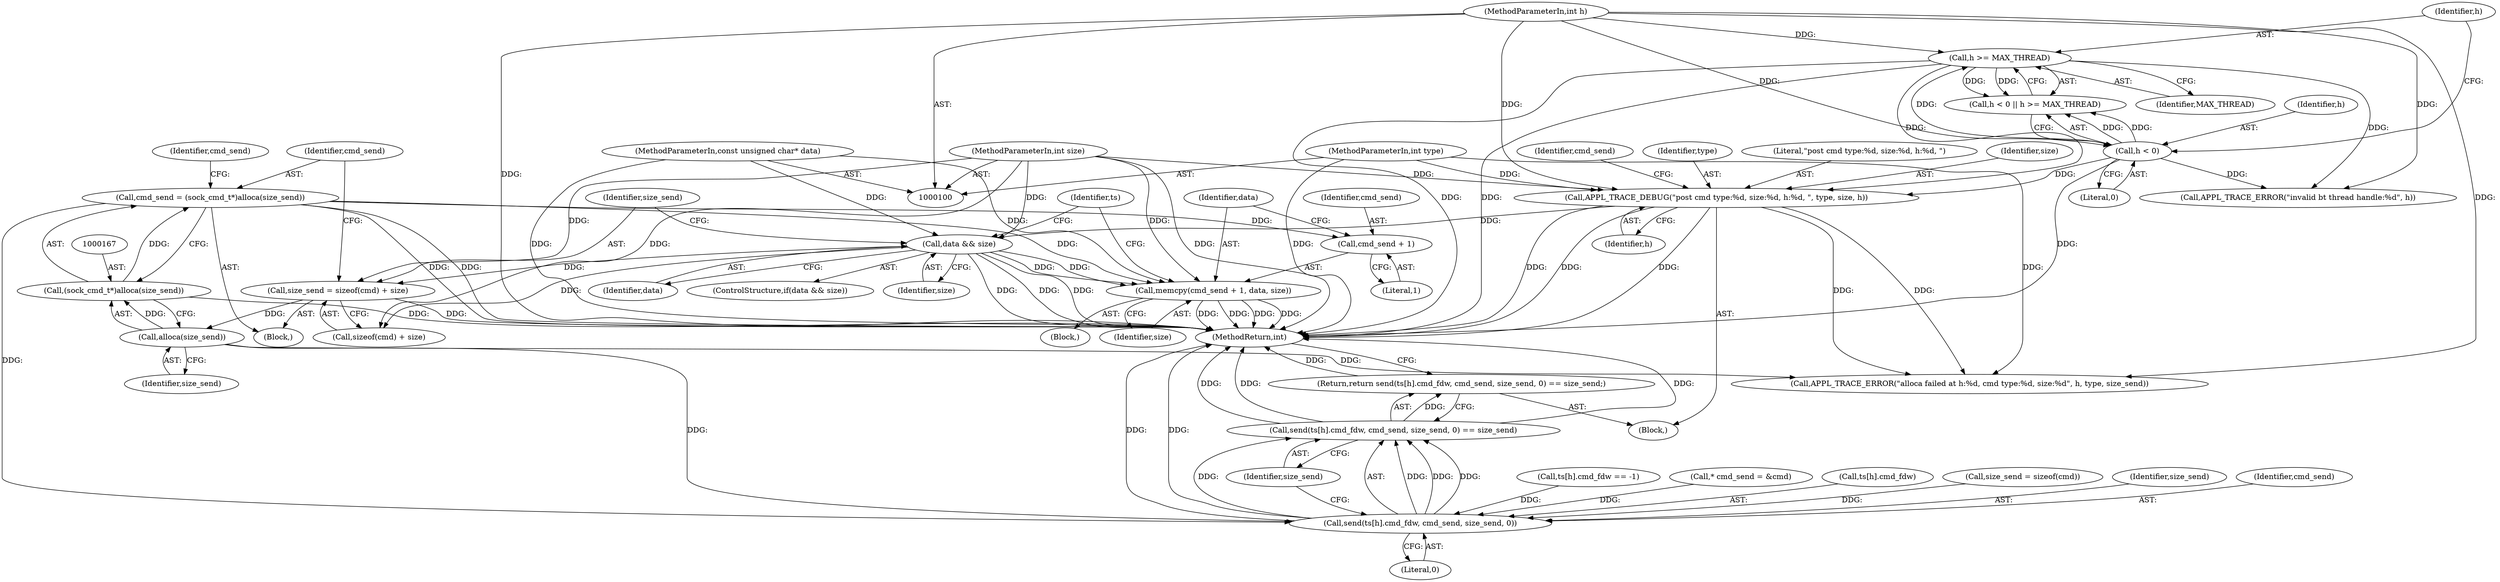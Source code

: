 digraph "1_Android_472271b153c5dc53c28beac55480a8d8434b2d5c_39@pointer" {
"1000164" [label="(Call,cmd_send = (sock_cmd_t*)alloca(size_send))"];
"1000166" [label="(Call,(sock_cmd_t*)alloca(size_send))"];
"1000168" [label="(Call,alloca(size_send))"];
"1000158" [label="(Call,size_send = sizeof(cmd) + size)"];
"1000154" [label="(Call,data && size)"];
"1000103" [label="(MethodParameterIn,const unsigned char* data)"];
"1000138" [label="(Call,APPL_TRACE_DEBUG(\"post cmd type:%d, size:%d, h:%d, \", type, size, h))"];
"1000102" [label="(MethodParameterIn,int type)"];
"1000104" [label="(MethodParameterIn,int size)"];
"1000112" [label="(Call,h >= MAX_THREAD)"];
"1000109" [label="(Call,h < 0)"];
"1000101" [label="(MethodParameterIn,int h)"];
"1000177" [label="(Call,memcpy(cmd_send + 1, data, size))"];
"1000178" [label="(Call,cmd_send + 1)"];
"1000194" [label="(Call,send(ts[h].cmd_fdw, cmd_send, size_send, 0))"];
"1000193" [label="(Call,send(ts[h].cmd_fdw, cmd_send, size_send, 0) == size_send)"];
"1000192" [label="(Return,return send(ts[h].cmd_fdw, cmd_send, size_send, 0) == size_send;)"];
"1000113" [label="(Identifier,h)"];
"1000203" [label="(Identifier,size_send)"];
"1000145" [label="(Identifier,cmd_send)"];
"1000192" [label="(Return,return send(ts[h].cmd_fdw, cmd_send, size_send, 0) == size_send;)"];
"1000172" [label="(Block,)"];
"1000185" [label="(Call,APPL_TRACE_ERROR(\"alloca failed at h:%d, cmd type:%d, size:%d\", h, type, size_send))"];
"1000165" [label="(Identifier,cmd_send)"];
"1000142" [label="(Identifier,h)"];
"1000140" [label="(Identifier,type)"];
"1000193" [label="(Call,send(ts[h].cmd_fdw, cmd_send, size_send, 0) == size_send)"];
"1000155" [label="(Identifier,data)"];
"1000122" [label="(Call,ts[h].cmd_fdw == -1)"];
"1000164" [label="(Call,cmd_send = (sock_cmd_t*)alloca(size_send))"];
"1000197" [label="(Identifier,ts)"];
"1000168" [label="(Call,alloca(size_send))"];
"1000204" [label="(MethodReturn,int)"];
"1000144" [label="(Call,* cmd_send = &cmd)"];
"1000177" [label="(Call,memcpy(cmd_send + 1, data, size))"];
"1000166" [label="(Call,(sock_cmd_t*)alloca(size_send))"];
"1000114" [label="(Identifier,MAX_THREAD)"];
"1000181" [label="(Identifier,data)"];
"1000116" [label="(Call,APPL_TRACE_ERROR(\"invalid bt thread handle:%d\", h))"];
"1000180" [label="(Literal,1)"];
"1000194" [label="(Call,send(ts[h].cmd_fdw, cmd_send, size_send, 0))"];
"1000159" [label="(Identifier,size_send)"];
"1000138" [label="(Call,APPL_TRACE_DEBUG(\"post cmd type:%d, size:%d, h:%d, \", type, size, h))"];
"1000111" [label="(Literal,0)"];
"1000108" [label="(Call,h < 0 || h >= MAX_THREAD)"];
"1000195" [label="(Call,ts[h].cmd_fdw)"];
"1000178" [label="(Call,cmd_send + 1)"];
"1000157" [label="(Block,)"];
"1000109" [label="(Call,h < 0)"];
"1000158" [label="(Call,size_send = sizeof(cmd) + size)"];
"1000139" [label="(Literal,\"post cmd type:%d, size:%d, h:%d, \")"];
"1000106" [label="(Block,)"];
"1000112" [label="(Call,h >= MAX_THREAD)"];
"1000169" [label="(Identifier,size_send)"];
"1000153" [label="(ControlStructure,if(data && size))"];
"1000171" [label="(Identifier,cmd_send)"];
"1000102" [label="(MethodParameterIn,int type)"];
"1000101" [label="(MethodParameterIn,int h)"];
"1000156" [label="(Identifier,size)"];
"1000149" [label="(Call,size_send = sizeof(cmd))"];
"1000179" [label="(Identifier,cmd_send)"];
"1000110" [label="(Identifier,h)"];
"1000141" [label="(Identifier,size)"];
"1000202" [label="(Literal,0)"];
"1000154" [label="(Call,data && size)"];
"1000104" [label="(MethodParameterIn,int size)"];
"1000160" [label="(Call,sizeof(cmd) + size)"];
"1000201" [label="(Identifier,size_send)"];
"1000200" [label="(Identifier,cmd_send)"];
"1000103" [label="(MethodParameterIn,const unsigned char* data)"];
"1000182" [label="(Identifier,size)"];
"1000164" -> "1000157"  [label="AST: "];
"1000164" -> "1000166"  [label="CFG: "];
"1000165" -> "1000164"  [label="AST: "];
"1000166" -> "1000164"  [label="AST: "];
"1000171" -> "1000164"  [label="CFG: "];
"1000164" -> "1000204"  [label="DDG: "];
"1000164" -> "1000204"  [label="DDG: "];
"1000166" -> "1000164"  [label="DDG: "];
"1000164" -> "1000177"  [label="DDG: "];
"1000164" -> "1000178"  [label="DDG: "];
"1000164" -> "1000194"  [label="DDG: "];
"1000166" -> "1000168"  [label="CFG: "];
"1000167" -> "1000166"  [label="AST: "];
"1000168" -> "1000166"  [label="AST: "];
"1000166" -> "1000204"  [label="DDG: "];
"1000168" -> "1000166"  [label="DDG: "];
"1000168" -> "1000169"  [label="CFG: "];
"1000169" -> "1000168"  [label="AST: "];
"1000158" -> "1000168"  [label="DDG: "];
"1000168" -> "1000185"  [label="DDG: "];
"1000168" -> "1000194"  [label="DDG: "];
"1000158" -> "1000157"  [label="AST: "];
"1000158" -> "1000160"  [label="CFG: "];
"1000159" -> "1000158"  [label="AST: "];
"1000160" -> "1000158"  [label="AST: "];
"1000165" -> "1000158"  [label="CFG: "];
"1000158" -> "1000204"  [label="DDG: "];
"1000154" -> "1000158"  [label="DDG: "];
"1000104" -> "1000158"  [label="DDG: "];
"1000154" -> "1000153"  [label="AST: "];
"1000154" -> "1000155"  [label="CFG: "];
"1000154" -> "1000156"  [label="CFG: "];
"1000155" -> "1000154"  [label="AST: "];
"1000156" -> "1000154"  [label="AST: "];
"1000159" -> "1000154"  [label="CFG: "];
"1000197" -> "1000154"  [label="CFG: "];
"1000154" -> "1000204"  [label="DDG: "];
"1000154" -> "1000204"  [label="DDG: "];
"1000154" -> "1000204"  [label="DDG: "];
"1000103" -> "1000154"  [label="DDG: "];
"1000138" -> "1000154"  [label="DDG: "];
"1000104" -> "1000154"  [label="DDG: "];
"1000154" -> "1000160"  [label="DDG: "];
"1000154" -> "1000177"  [label="DDG: "];
"1000154" -> "1000177"  [label="DDG: "];
"1000103" -> "1000100"  [label="AST: "];
"1000103" -> "1000204"  [label="DDG: "];
"1000103" -> "1000177"  [label="DDG: "];
"1000138" -> "1000106"  [label="AST: "];
"1000138" -> "1000142"  [label="CFG: "];
"1000139" -> "1000138"  [label="AST: "];
"1000140" -> "1000138"  [label="AST: "];
"1000141" -> "1000138"  [label="AST: "];
"1000142" -> "1000138"  [label="AST: "];
"1000145" -> "1000138"  [label="CFG: "];
"1000138" -> "1000204"  [label="DDG: "];
"1000138" -> "1000204"  [label="DDG: "];
"1000138" -> "1000204"  [label="DDG: "];
"1000102" -> "1000138"  [label="DDG: "];
"1000104" -> "1000138"  [label="DDG: "];
"1000112" -> "1000138"  [label="DDG: "];
"1000109" -> "1000138"  [label="DDG: "];
"1000101" -> "1000138"  [label="DDG: "];
"1000138" -> "1000185"  [label="DDG: "];
"1000138" -> "1000185"  [label="DDG: "];
"1000102" -> "1000100"  [label="AST: "];
"1000102" -> "1000204"  [label="DDG: "];
"1000102" -> "1000185"  [label="DDG: "];
"1000104" -> "1000100"  [label="AST: "];
"1000104" -> "1000204"  [label="DDG: "];
"1000104" -> "1000160"  [label="DDG: "];
"1000104" -> "1000177"  [label="DDG: "];
"1000112" -> "1000108"  [label="AST: "];
"1000112" -> "1000114"  [label="CFG: "];
"1000113" -> "1000112"  [label="AST: "];
"1000114" -> "1000112"  [label="AST: "];
"1000108" -> "1000112"  [label="CFG: "];
"1000112" -> "1000204"  [label="DDG: "];
"1000112" -> "1000204"  [label="DDG: "];
"1000112" -> "1000108"  [label="DDG: "];
"1000112" -> "1000108"  [label="DDG: "];
"1000109" -> "1000112"  [label="DDG: "];
"1000101" -> "1000112"  [label="DDG: "];
"1000112" -> "1000116"  [label="DDG: "];
"1000109" -> "1000108"  [label="AST: "];
"1000109" -> "1000111"  [label="CFG: "];
"1000110" -> "1000109"  [label="AST: "];
"1000111" -> "1000109"  [label="AST: "];
"1000113" -> "1000109"  [label="CFG: "];
"1000108" -> "1000109"  [label="CFG: "];
"1000109" -> "1000204"  [label="DDG: "];
"1000109" -> "1000108"  [label="DDG: "];
"1000109" -> "1000108"  [label="DDG: "];
"1000101" -> "1000109"  [label="DDG: "];
"1000109" -> "1000116"  [label="DDG: "];
"1000101" -> "1000100"  [label="AST: "];
"1000101" -> "1000204"  [label="DDG: "];
"1000101" -> "1000116"  [label="DDG: "];
"1000101" -> "1000185"  [label="DDG: "];
"1000177" -> "1000172"  [label="AST: "];
"1000177" -> "1000182"  [label="CFG: "];
"1000178" -> "1000177"  [label="AST: "];
"1000181" -> "1000177"  [label="AST: "];
"1000182" -> "1000177"  [label="AST: "];
"1000197" -> "1000177"  [label="CFG: "];
"1000177" -> "1000204"  [label="DDG: "];
"1000177" -> "1000204"  [label="DDG: "];
"1000177" -> "1000204"  [label="DDG: "];
"1000177" -> "1000204"  [label="DDG: "];
"1000178" -> "1000180"  [label="CFG: "];
"1000179" -> "1000178"  [label="AST: "];
"1000180" -> "1000178"  [label="AST: "];
"1000181" -> "1000178"  [label="CFG: "];
"1000194" -> "1000193"  [label="AST: "];
"1000194" -> "1000202"  [label="CFG: "];
"1000195" -> "1000194"  [label="AST: "];
"1000200" -> "1000194"  [label="AST: "];
"1000201" -> "1000194"  [label="AST: "];
"1000202" -> "1000194"  [label="AST: "];
"1000203" -> "1000194"  [label="CFG: "];
"1000194" -> "1000204"  [label="DDG: "];
"1000194" -> "1000204"  [label="DDG: "];
"1000194" -> "1000193"  [label="DDG: "];
"1000194" -> "1000193"  [label="DDG: "];
"1000194" -> "1000193"  [label="DDG: "];
"1000194" -> "1000193"  [label="DDG: "];
"1000122" -> "1000194"  [label="DDG: "];
"1000144" -> "1000194"  [label="DDG: "];
"1000149" -> "1000194"  [label="DDG: "];
"1000193" -> "1000192"  [label="AST: "];
"1000193" -> "1000203"  [label="CFG: "];
"1000203" -> "1000193"  [label="AST: "];
"1000192" -> "1000193"  [label="CFG: "];
"1000193" -> "1000204"  [label="DDG: "];
"1000193" -> "1000204"  [label="DDG: "];
"1000193" -> "1000204"  [label="DDG: "];
"1000193" -> "1000192"  [label="DDG: "];
"1000192" -> "1000106"  [label="AST: "];
"1000204" -> "1000192"  [label="CFG: "];
"1000192" -> "1000204"  [label="DDG: "];
}
